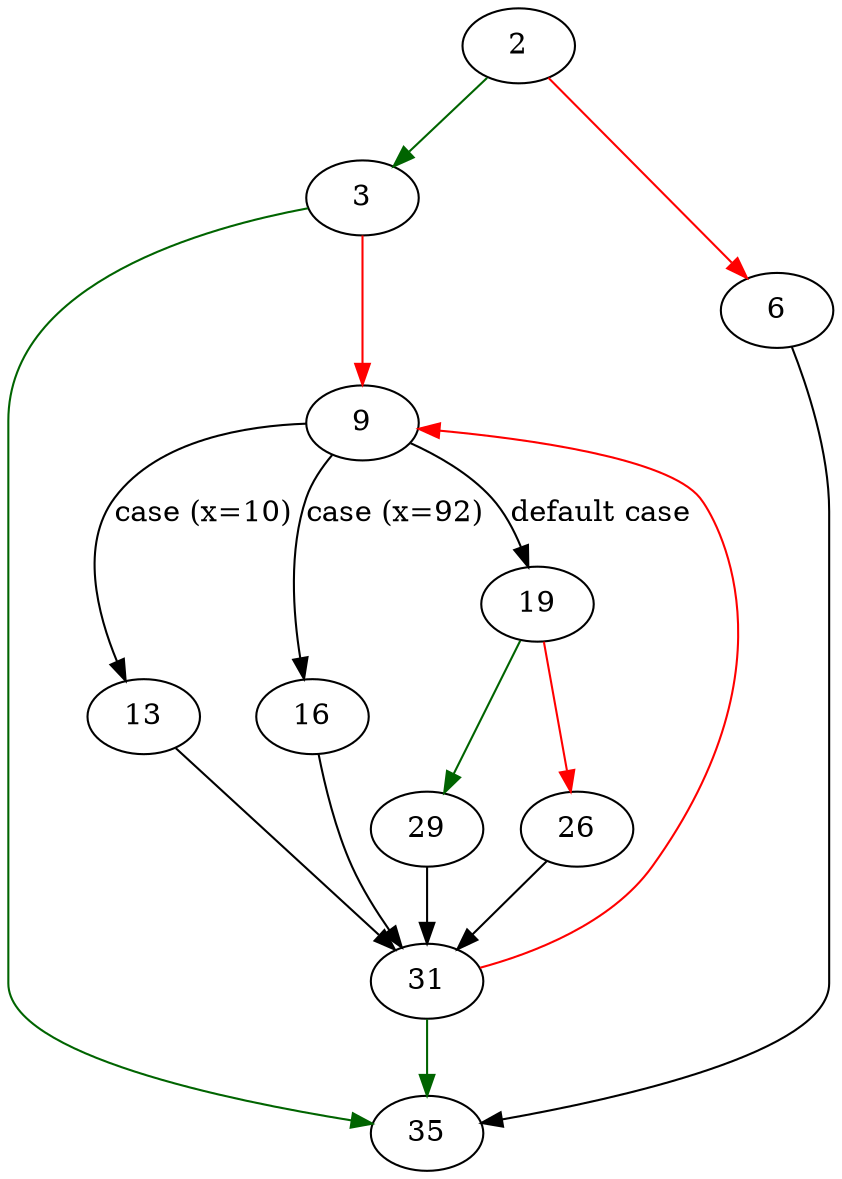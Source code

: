 strict digraph "print_filename" {
	// Node definitions.
	2 [entry=true];
	3;
	6;
	35;
	9;
	13;
	16;
	19;
	31;
	29;
	26;

	// Edge definitions.
	2 -> 3 [
		color=darkgreen
		cond=true
	];
	2 -> 6 [
		color=red
		cond=false
	];
	3 -> 35 [
		color=darkgreen
		cond=true
	];
	3 -> 9 [
		color=red
		cond=false
	];
	6 -> 35;
	9 -> 13 [
		cond="case (x=10)"
		label="case (x=10)"
	];
	9 -> 16 [
		cond="case (x=92)"
		label="case (x=92)"
	];
	9 -> 19 [
		cond="default case"
		label="default case"
	];
	13 -> 31;
	16 -> 31;
	19 -> 29 [
		color=darkgreen
		cond=true
	];
	19 -> 26 [
		color=red
		cond=false
	];
	31 -> 35 [
		color=darkgreen
		cond=true
	];
	31 -> 9 [
		color=red
		cond=false
	];
	29 -> 31;
	26 -> 31;
}